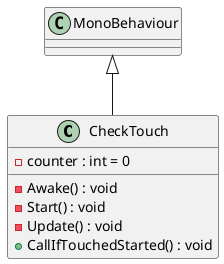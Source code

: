 @startuml
class CheckTouch {
    - counter : int = 0
    - Awake() : void
    - Start() : void
    - Update() : void
    + CallIfTouchedStarted() : void
}
MonoBehaviour <|-- CheckTouch
@enduml
